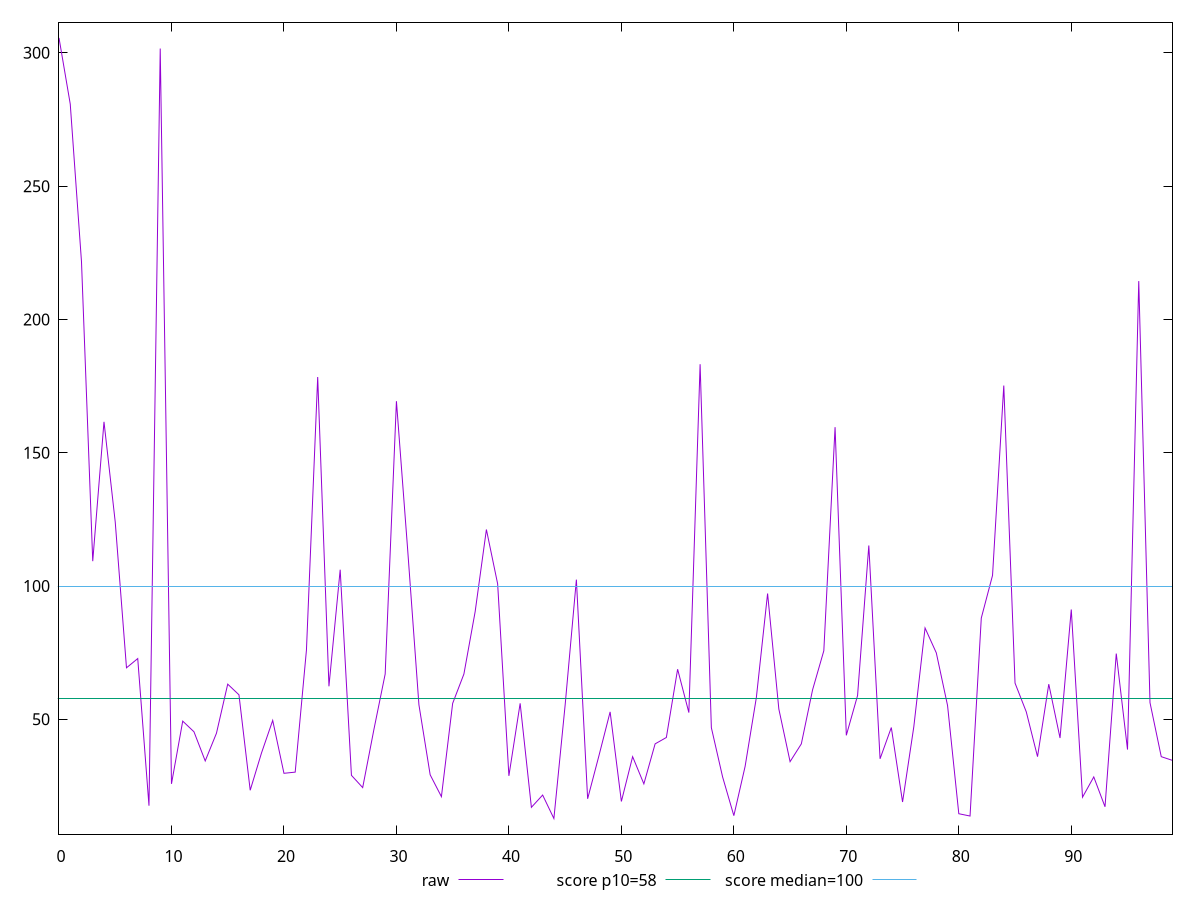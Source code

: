 reset

$raw <<EOF
0 305.6000000000007
1 280.80000000000075
2 221.59999999999854
3 109.33333333333336
4 161.60000000000002
5 124
6 69.33333333333334
7 72.79999999999927
8 17.600000000000183
9 301.6
10 25.8
11 49.333333333333094
12 45.333333333333584
13 34.4
14 44.800000000000004
15 63.2
16 59.2
17 23.400000000000002
18 37.333333333333094
19 49.59999999999976
20 29.759999999999856
21 30.200000000000003
22 75.99999999999976
23 178.39999999999856
24 62.400000000000006
25 106.13333333333381
26 28.99999999999982
27 24.400000000000002
28 46.24
29 67
30 169.33333333333286
31 113.60000000000001
32 55.466666666666676
33 29.200000000000003
34 21.000000000000185
35 56
36 67.00000000000037
37 90.39999999999952
38 121.19999999999965
39 100.80000000000025
40 28.8
41 55.99999999999976
42 17
43 21.6
44 12.8
45 55.36000000000029
46 102.4
47 20.199999999999818
48 36.26666666666691
49 52.800000000000004
50 19.200000000000003
51 35.99999999999976
52 25.79999999999982
53 40.800000000000004
54 43.19999999999982
55 68.8
56 52.53333333333358
57 183.20000000000002
58 46.88
59 28.39999999999982
60 13.866666666666667
61 32.32000000000029
62 58.13333333333358
63 97.20000000000073
64 53.866666666666674
65 34.1333333333331
66 40.800000000000004
67 61.06666666666668
68 75.73333333333333
69 159.60000000000002
70 44
71 58.933333333333096
72 115.20000000000049
73 35.19999999999982
74 46.93333333333334
75 19
76 47.19999999999982
77 84.2666666666662
78 74.93333333333334
79 55.2
80 14.600000000000001
81 13.733333333333455
82 88
83 104
84 175.20000000000147
85 63.6
86 52.800000000000004
87 36
88 63.20000000000048
89 43
90 91.2000000000005
91 20.8
92 28.400000000000183
93 17.199999999999818
94 74.66666666666619
95 38.66666666666667
96 214.3999999999993
97 56.266666666667156
98 36
99 34.60000000000018
EOF

set key outside below
set xrange [0:99]
set yrange [6.943999999999987:311.4560000000007]
set trange [6.943999999999987:311.4560000000007]
set terminal svg size 640, 500 enhanced background rgb 'white'
set output "report_00017_2021-02-10T15-08-03.406Z/estimated-input-latency/samples/pages+cached/raw/values.svg"

plot $raw title "raw" with line, \
     58 title "score p10=58", \
     100 title "score median=100"

reset
